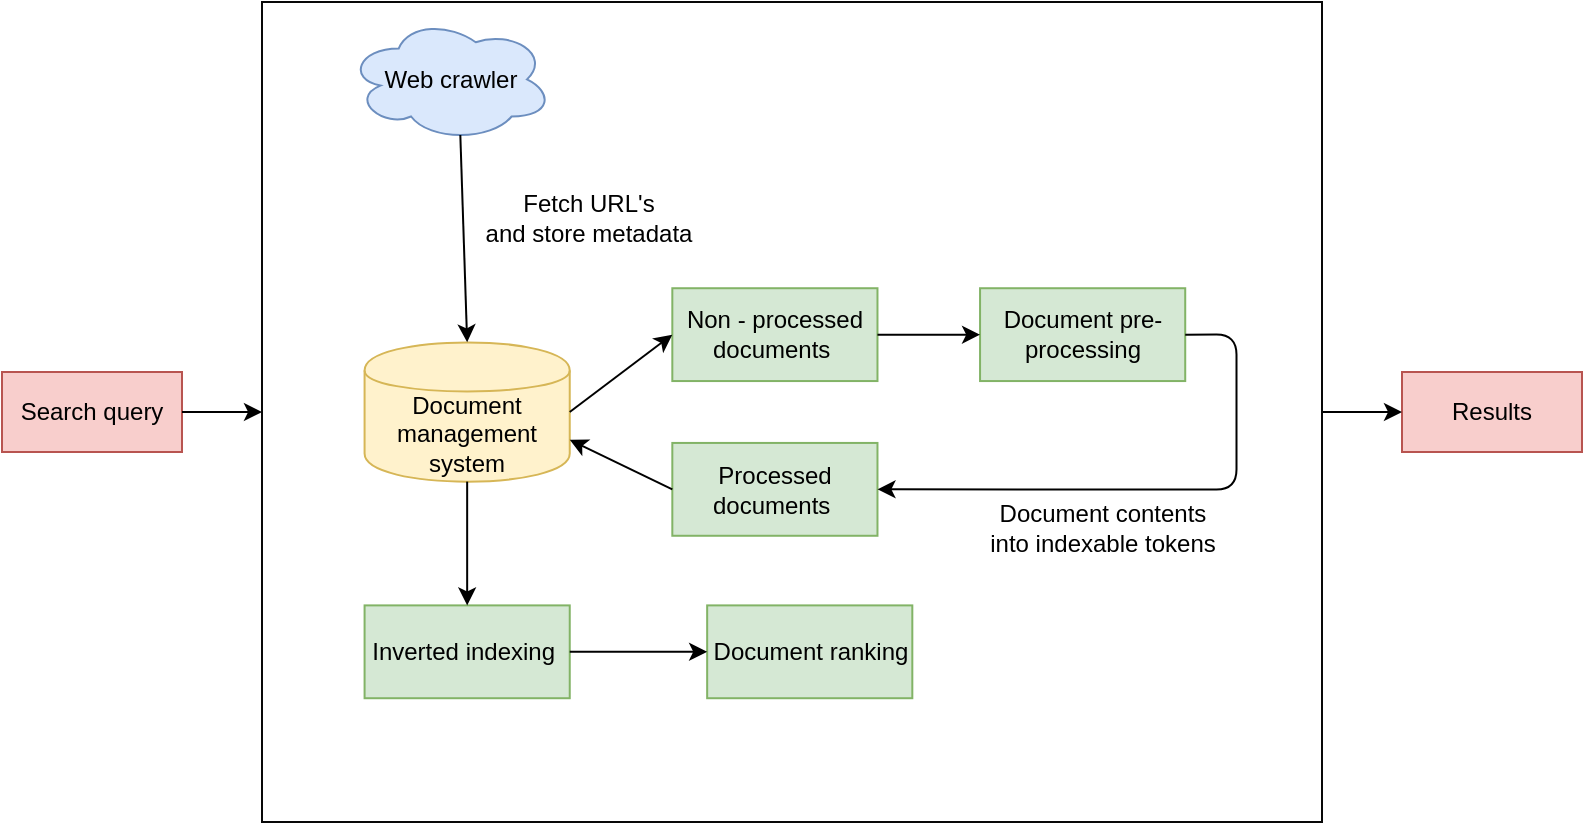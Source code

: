 <mxfile version="12.4.2" type="google" pages="1"><diagram id="6iza5n3lWYMhb1YoFdeg" name="Page-1"><mxGraphModel dx="1182" dy="1864" grid="1" gridSize="10" guides="1" tooltips="1" connect="1" arrows="1" fold="1" page="1" pageScale="1" pageWidth="850" pageHeight="1100" math="0" shadow="0"><root><mxCell id="0"/><mxCell id="1" parent="0"/><mxCell id="H48CSrpxQ-yuiElE-ed0-20" value="Search query" style="rounded=0;whiteSpace=wrap;html=1;fillColor=#f8cecc;strokeColor=#b85450;" parent="1" vertex="1"><mxGeometry x="30" y="170" width="90" height="40" as="geometry"/></mxCell><mxCell id="H48CSrpxQ-yuiElE-ed0-27" value="Results" style="rounded=0;whiteSpace=wrap;html=1;fillColor=#f8cecc;strokeColor=#b85450;" parent="1" vertex="1"><mxGeometry x="730" y="170" width="90" height="40" as="geometry"/></mxCell><mxCell id="H48CSrpxQ-yuiElE-ed0-35" value="" style="endArrow=classic;html=1;exitX=1;exitY=0.5;exitDx=0;exitDy=0;entryX=0;entryY=0.5;entryDx=0;entryDy=0;" parent="1" source="H48CSrpxQ-yuiElE-ed0-20" target="H48CSrpxQ-yuiElE-ed0-33" edge="1"><mxGeometry width="50" height="50" relative="1" as="geometry"><mxPoint x="30" y="470" as="sourcePoint"/><mxPoint x="80" y="420" as="targetPoint"/></mxGeometry></mxCell><mxCell id="H48CSrpxQ-yuiElE-ed0-36" value="" style="endArrow=classic;html=1;exitX=1;exitY=0.5;exitDx=0;exitDy=0;entryX=0;entryY=0.5;entryDx=0;entryDy=0;" parent="1" source="H48CSrpxQ-yuiElE-ed0-33" target="H48CSrpxQ-yuiElE-ed0-27" edge="1"><mxGeometry width="50" height="50" relative="1" as="geometry"><mxPoint x="130" y="200" as="sourcePoint"/><mxPoint x="170" y="200" as="targetPoint"/></mxGeometry></mxCell><mxCell id="H48CSrpxQ-yuiElE-ed0-33" value="" style="rounded=0;whiteSpace=wrap;html=1;fillColor=none;strokeColor=#080808;" parent="1" vertex="1"><mxGeometry x="160" y="-15" width="530" height="410" as="geometry"/></mxCell><mxCell id="H48CSrpxQ-yuiElE-ed0-1" value="Document management system" style="shape=cylinder;whiteSpace=wrap;html=1;boundedLbl=1;backgroundOutline=1;fillColor=#fff2cc;strokeColor=#d6b656;" parent="1" vertex="1"><mxGeometry x="211.29" y="155.189" width="102.581" height="69.623" as="geometry"/></mxCell><mxCell id="H48CSrpxQ-yuiElE-ed0-2" value="Web crawler" style="ellipse;shape=cloud;whiteSpace=wrap;html=1;fillColor=#dae8fc;strokeColor=#6c8ebf;" parent="1" vertex="1"><mxGeometry x="202.742" y="-7.264" width="102.581" height="61.887" as="geometry"/></mxCell><mxCell id="H48CSrpxQ-yuiElE-ed0-4" value="Processed documents&amp;nbsp;" style="rounded=0;whiteSpace=wrap;html=1;fillColor=#d5e8d4;strokeColor=#82b366;" parent="1" vertex="1"><mxGeometry x="365.161" y="205.472" width="102.581" height="46.415" as="geometry"/></mxCell><mxCell id="H48CSrpxQ-yuiElE-ed0-17" value="Inverted indexing&amp;nbsp;" style="rounded=0;whiteSpace=wrap;html=1;fillColor=#d5e8d4;strokeColor=#82b366;" parent="1" vertex="1"><mxGeometry x="211.291" y="286.698" width="102.581" height="46.415" as="geometry"/></mxCell><mxCell id="H48CSrpxQ-yuiElE-ed0-21" value="Document ranking" style="rounded=0;whiteSpace=wrap;html=1;fillColor=#d5e8d4;strokeColor=#82b366;" parent="1" vertex="1"><mxGeometry x="382.578" y="286.698" width="102.581" height="46.415" as="geometry"/></mxCell><mxCell id="H48CSrpxQ-yuiElE-ed0-5" value="Non - processed documents&amp;nbsp;" style="rounded=0;whiteSpace=wrap;html=1;fillColor=#d5e8d4;strokeColor=#82b366;" parent="1" vertex="1"><mxGeometry x="365.161" y="128.113" width="102.581" height="46.415" as="geometry"/></mxCell><mxCell id="H48CSrpxQ-yuiElE-ed0-6" value="" style="endArrow=classic;html=1;exitX=0.55;exitY=0.95;exitDx=0;exitDy=0;exitPerimeter=0;entryX=0.5;entryY=0;entryDx=0;entryDy=0;" parent="1" source="H48CSrpxQ-yuiElE-ed0-2" target="H48CSrpxQ-yuiElE-ed0-1" edge="1"><mxGeometry width="50" height="50" relative="1" as="geometry"><mxPoint x="211.29" y="418.208" as="sourcePoint"/><mxPoint x="254.032" y="379.528" as="targetPoint"/></mxGeometry></mxCell><mxCell id="H48CSrpxQ-yuiElE-ed0-8" value="" style="endArrow=classic;html=1;exitX=1;exitY=0.5;exitDx=0;exitDy=0;entryX=0;entryY=0.5;entryDx=0;entryDy=0;" parent="1" source="H48CSrpxQ-yuiElE-ed0-1" target="H48CSrpxQ-yuiElE-ed0-5" edge="1"><mxGeometry width="50" height="50" relative="1" as="geometry"><mxPoint x="211.29" y="433.679" as="sourcePoint"/><mxPoint x="254.032" y="395" as="targetPoint"/></mxGeometry></mxCell><mxCell id="H48CSrpxQ-yuiElE-ed0-11" value="Fetch URL's&lt;br&gt;and store metadata" style="text;html=1;align=center;verticalAlign=middle;resizable=0;points=[];;autosize=1;" parent="1" vertex="1"><mxGeometry x="262.581" y="77.83" width="120" height="30" as="geometry"/></mxCell><mxCell id="H48CSrpxQ-yuiElE-ed0-12" value="Document pre-processing" style="rounded=0;whiteSpace=wrap;html=1;fillColor=#d5e8d4;strokeColor=#82b366;" parent="1" vertex="1"><mxGeometry x="519.032" y="128.113" width="102.581" height="46.415" as="geometry"/></mxCell><mxCell id="H48CSrpxQ-yuiElE-ed0-13" value="" style="endArrow=classic;html=1;exitX=1;exitY=0.5;exitDx=0;exitDy=0;entryX=0;entryY=0.5;entryDx=0;entryDy=0;" parent="1" source="H48CSrpxQ-yuiElE-ed0-5" target="H48CSrpxQ-yuiElE-ed0-12" edge="1"><mxGeometry width="50" height="50" relative="1" as="geometry"><mxPoint x="168.548" y="309.906" as="sourcePoint"/><mxPoint x="211.29" y="271.226" as="targetPoint"/></mxGeometry></mxCell><mxCell id="H48CSrpxQ-yuiElE-ed0-16" value="" style="edgeStyle=segmentEdgeStyle;endArrow=classic;html=1;exitX=1;exitY=0.5;exitDx=0;exitDy=0;entryX=1;entryY=0.5;entryDx=0;entryDy=0;" parent="1" source="H48CSrpxQ-yuiElE-ed0-12" target="H48CSrpxQ-yuiElE-ed0-4" edge="1"><mxGeometry width="50" height="50" relative="1" as="geometry"><mxPoint x="681.452" y="309.906" as="sourcePoint"/><mxPoint x="536.129" y="271.226" as="targetPoint"/><Array as="points"><mxPoint x="647.258" y="151.321"/><mxPoint x="647.258" y="228.679"/></Array></mxGeometry></mxCell><mxCell id="H48CSrpxQ-yuiElE-ed0-30" value="Document contents &lt;br&gt;into indexable tokens" style="text;html=1;align=center;verticalAlign=middle;resizable=0;points=[];;autosize=1;" parent="1" vertex="1"><mxGeometry x="514.758" y="232.547" width="130" height="30" as="geometry"/></mxCell><mxCell id="H48CSrpxQ-yuiElE-ed0-22" value="" style="edgeStyle=orthogonalEdgeStyle;rounded=0;orthogonalLoop=1;jettySize=auto;html=1;" parent="1" source="H48CSrpxQ-yuiElE-ed0-17" target="H48CSrpxQ-yuiElE-ed0-21" edge="1"><mxGeometry relative="1" as="geometry"/></mxCell><mxCell id="H48CSrpxQ-yuiElE-ed0-32" value="" style="endArrow=classic;html=1;exitX=0;exitY=0.5;exitDx=0;exitDy=0;entryX=1;entryY=0.7;entryDx=0;entryDy=0;" parent="1" source="H48CSrpxQ-yuiElE-ed0-4" target="H48CSrpxQ-yuiElE-ed0-1" edge="1"><mxGeometry width="50" height="50" relative="1" as="geometry"><mxPoint x="168.548" y="480.094" as="sourcePoint"/><mxPoint x="211.29" y="441.415" as="targetPoint"/></mxGeometry></mxCell><mxCell id="mNkcEPkPBwAq-9ciAnGa-1" value="" style="endArrow=classic;html=1;exitX=0.5;exitY=1;exitDx=0;exitDy=0;entryX=0.5;entryY=0;entryDx=0;entryDy=0;" edge="1" parent="1" source="H48CSrpxQ-yuiElE-ed0-1" target="H48CSrpxQ-yuiElE-ed0-17"><mxGeometry width="50" height="50" relative="1" as="geometry"><mxPoint x="30" y="470" as="sourcePoint"/><mxPoint x="80" y="420" as="targetPoint"/></mxGeometry></mxCell></root></mxGraphModel></diagram></mxfile>